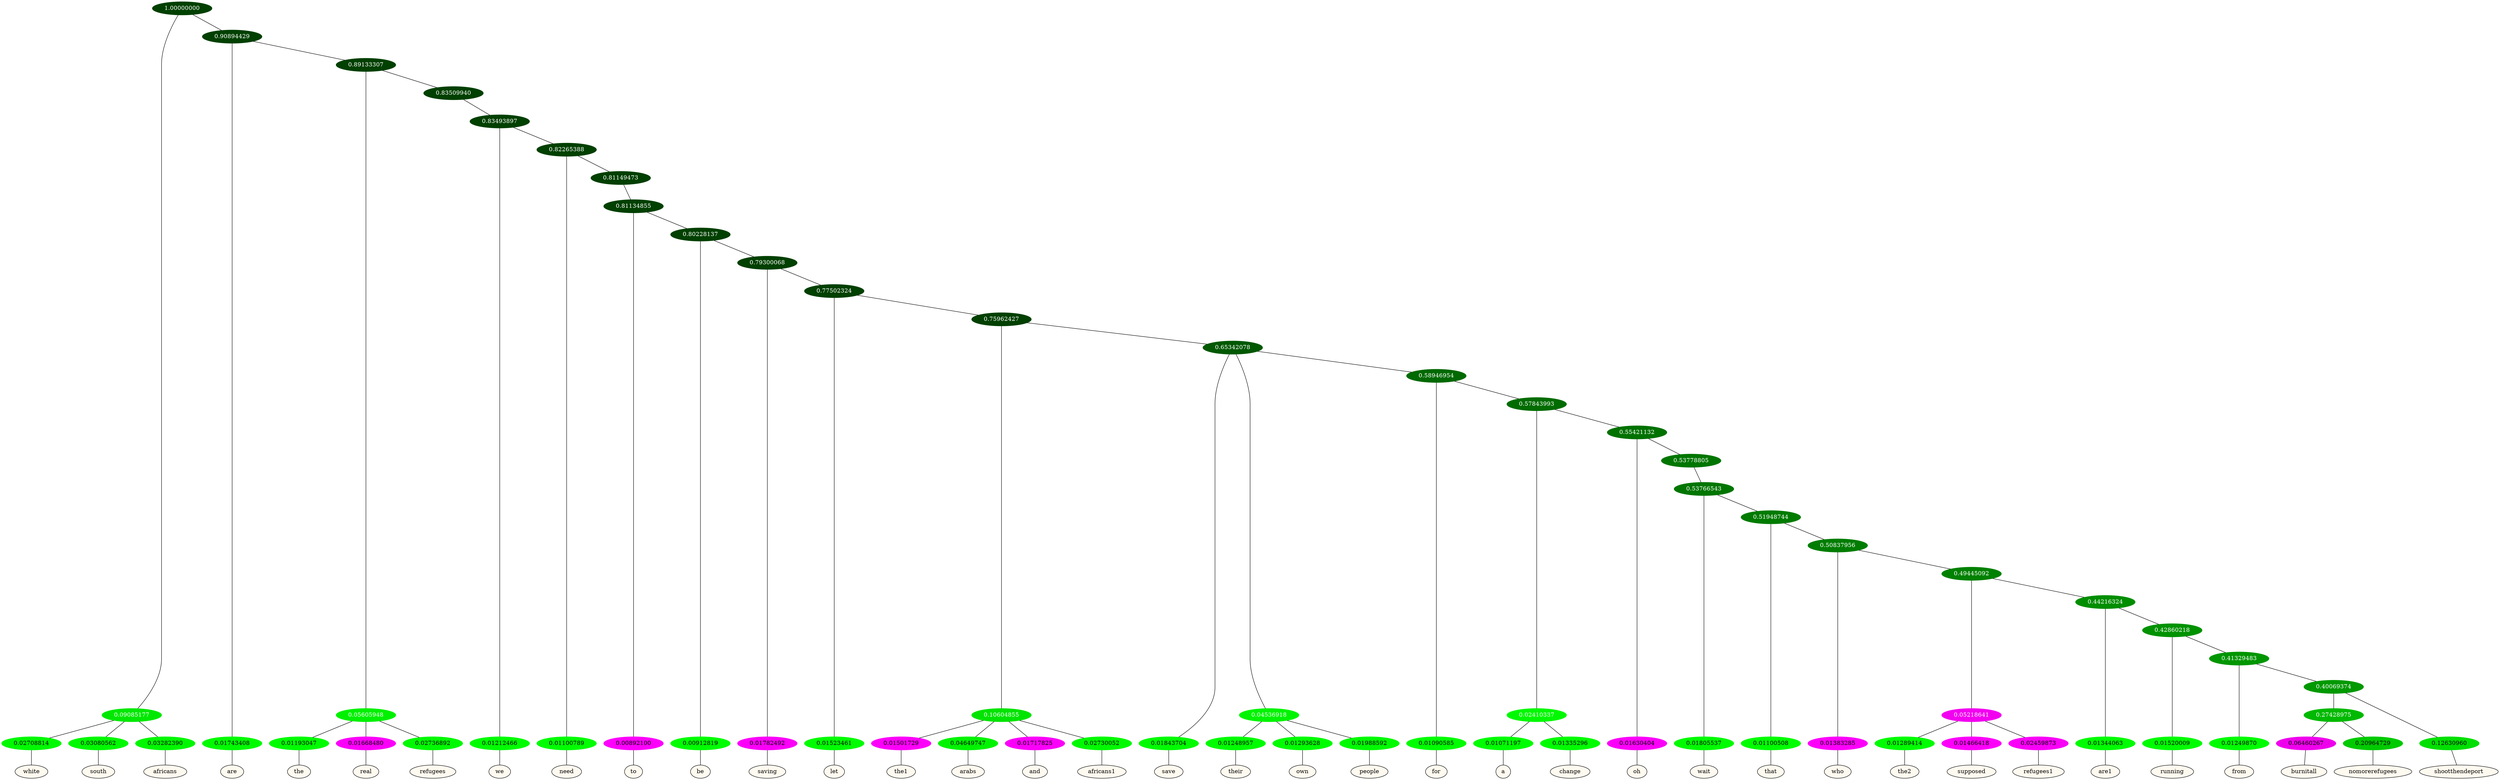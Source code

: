 graph {
	node [format=png height=0.15 nodesep=0.001 ordering=out overlap=prism overlap_scaling=0.01 ranksep=0.001 ratio=0.2 style=filled width=0.15]
	{
		rank=same
		a_w_3 [label=white color=black fillcolor=floralwhite style="filled,solid"]
		a_w_4 [label=south color=black fillcolor=floralwhite style="filled,solid"]
		a_w_5 [label=africans color=black fillcolor=floralwhite style="filled,solid"]
		a_w_6 [label=are color=black fillcolor=floralwhite style="filled,solid"]
		a_w_10 [label=the color=black fillcolor=floralwhite style="filled,solid"]
		a_w_11 [label=real color=black fillcolor=floralwhite style="filled,solid"]
		a_w_12 [label=refugees color=black fillcolor=floralwhite style="filled,solid"]
		a_w_14 [label=we color=black fillcolor=floralwhite style="filled,solid"]
		a_w_16 [label=need color=black fillcolor=floralwhite style="filled,solid"]
		a_w_19 [label=to color=black fillcolor=floralwhite style="filled,solid"]
		a_w_21 [label=be color=black fillcolor=floralwhite style="filled,solid"]
		a_w_23 [label=saving color=black fillcolor=floralwhite style="filled,solid"]
		a_w_25 [label=let color=black fillcolor=floralwhite style="filled,solid"]
		a_w_29 [label=the1 color=black fillcolor=floralwhite style="filled,solid"]
		a_w_30 [label=arabs color=black fillcolor=floralwhite style="filled,solid"]
		a_w_31 [label=and color=black fillcolor=floralwhite style="filled,solid"]
		a_w_32 [label=africans1 color=black fillcolor=floralwhite style="filled,solid"]
		a_w_33 [label=save color=black fillcolor=floralwhite style="filled,solid"]
		a_w_36 [label=their color=black fillcolor=floralwhite style="filled,solid"]
		a_w_37 [label=own color=black fillcolor=floralwhite style="filled,solid"]
		a_w_38 [label=people color=black fillcolor=floralwhite style="filled,solid"]
		a_w_39 [label=for color=black fillcolor=floralwhite style="filled,solid"]
		a_w_43 [label=a color=black fillcolor=floralwhite style="filled,solid"]
		a_w_44 [label=change color=black fillcolor=floralwhite style="filled,solid"]
		a_w_45 [label=oh color=black fillcolor=floralwhite style="filled,solid"]
		a_w_48 [label=wait color=black fillcolor=floralwhite style="filled,solid"]
		a_w_50 [label=that color=black fillcolor=floralwhite style="filled,solid"]
		a_w_52 [label=who color=black fillcolor=floralwhite style="filled,solid"]
		a_w_56 [label=the2 color=black fillcolor=floralwhite style="filled,solid"]
		a_w_57 [label=supposed color=black fillcolor=floralwhite style="filled,solid"]
		a_w_58 [label=refugees1 color=black fillcolor=floralwhite style="filled,solid"]
		a_w_59 [label=are1 color=black fillcolor=floralwhite style="filled,solid"]
		a_w_61 [label=running color=black fillcolor=floralwhite style="filled,solid"]
		a_w_63 [label=from color=black fillcolor=floralwhite style="filled,solid"]
		a_w_67 [label=burnitall color=black fillcolor=floralwhite style="filled,solid"]
		a_w_68 [label=nomorerefugees color=black fillcolor=floralwhite style="filled,solid"]
		a_w_66 [label=shootthendeport color=black fillcolor=floralwhite style="filled,solid"]
	}
	a_n_3 -- a_w_3
	a_n_4 -- a_w_4
	a_n_5 -- a_w_5
	a_n_6 -- a_w_6
	a_n_10 -- a_w_10
	a_n_11 -- a_w_11
	a_n_12 -- a_w_12
	a_n_14 -- a_w_14
	a_n_16 -- a_w_16
	a_n_19 -- a_w_19
	a_n_21 -- a_w_21
	a_n_23 -- a_w_23
	a_n_25 -- a_w_25
	a_n_29 -- a_w_29
	a_n_30 -- a_w_30
	a_n_31 -- a_w_31
	a_n_32 -- a_w_32
	a_n_33 -- a_w_33
	a_n_36 -- a_w_36
	a_n_37 -- a_w_37
	a_n_38 -- a_w_38
	a_n_39 -- a_w_39
	a_n_43 -- a_w_43
	a_n_44 -- a_w_44
	a_n_45 -- a_w_45
	a_n_48 -- a_w_48
	a_n_50 -- a_w_50
	a_n_52 -- a_w_52
	a_n_56 -- a_w_56
	a_n_57 -- a_w_57
	a_n_58 -- a_w_58
	a_n_59 -- a_w_59
	a_n_61 -- a_w_61
	a_n_63 -- a_w_63
	a_n_67 -- a_w_67
	a_n_68 -- a_w_68
	a_n_66 -- a_w_66
	{
		rank=same
		a_n_3 [label=0.02708814 color="0.334 1.000 0.973" fontcolor=black]
		a_n_4 [label=0.03080562 color="0.334 1.000 0.969" fontcolor=black]
		a_n_5 [label=0.03282390 color="0.334 1.000 0.967" fontcolor=black]
		a_n_6 [label=0.01743408 color="0.334 1.000 0.983" fontcolor=black]
		a_n_10 [label=0.01193047 color="0.334 1.000 0.988" fontcolor=black]
		a_n_11 [label=0.01668480 color="0.835 1.000 0.983" fontcolor=black]
		a_n_12 [label=0.02736892 color="0.334 1.000 0.973" fontcolor=black]
		a_n_14 [label=0.01212466 color="0.334 1.000 0.988" fontcolor=black]
		a_n_16 [label=0.01100789 color="0.334 1.000 0.989" fontcolor=black]
		a_n_19 [label=0.00892100 color="0.835 1.000 0.991" fontcolor=black]
		a_n_21 [label=0.00912819 color="0.334 1.000 0.991" fontcolor=black]
		a_n_23 [label=0.01782492 color="0.835 1.000 0.982" fontcolor=black]
		a_n_25 [label=0.01523461 color="0.334 1.000 0.985" fontcolor=black]
		a_n_29 [label=0.01501729 color="0.835 1.000 0.985" fontcolor=black]
		a_n_30 [label=0.04649747 color="0.334 1.000 0.954" fontcolor=black]
		a_n_31 [label=0.01717825 color="0.835 1.000 0.983" fontcolor=black]
		a_n_32 [label=0.02730052 color="0.334 1.000 0.973" fontcolor=black]
		a_n_33 [label=0.01843704 color="0.334 1.000 0.982" fontcolor=black]
		a_n_36 [label=0.01248957 color="0.334 1.000 0.988" fontcolor=black]
		a_n_37 [label=0.01293628 color="0.334 1.000 0.987" fontcolor=black]
		a_n_38 [label=0.01988592 color="0.334 1.000 0.980" fontcolor=black]
		a_n_39 [label=0.01090585 color="0.334 1.000 0.989" fontcolor=black]
		a_n_43 [label=0.01071197 color="0.334 1.000 0.989" fontcolor=black]
		a_n_44 [label=0.01335296 color="0.334 1.000 0.987" fontcolor=black]
		a_n_45 [label=0.01630404 color="0.835 1.000 0.984" fontcolor=black]
		a_n_48 [label=0.01805537 color="0.334 1.000 0.982" fontcolor=black]
		a_n_50 [label=0.01100508 color="0.334 1.000 0.989" fontcolor=black]
		a_n_52 [label=0.01383285 color="0.835 1.000 0.986" fontcolor=black]
		a_n_56 [label=0.01289414 color="0.334 1.000 0.987" fontcolor=black]
		a_n_57 [label=0.01466418 color="0.835 1.000 0.985" fontcolor=black]
		a_n_58 [label=0.02459873 color="0.835 1.000 0.975" fontcolor=black]
		a_n_59 [label=0.01344063 color="0.334 1.000 0.987" fontcolor=black]
		a_n_61 [label=0.01520009 color="0.334 1.000 0.985" fontcolor=black]
		a_n_63 [label=0.01249870 color="0.334 1.000 0.988" fontcolor=black]
		a_n_67 [label=0.06460267 color="0.835 1.000 0.935" fontcolor=black]
		a_n_68 [label=0.20964729 color="0.334 1.000 0.790" fontcolor=black]
		a_n_66 [label=0.12630960 color="0.334 1.000 0.874" fontcolor=black]
	}
	a_n_0 [label=1.00000000 color="0.334 1.000 0.250" fontcolor=grey99]
	a_n_1 [label=0.09085177 color="0.334 1.000 0.909" fontcolor=grey99]
	a_n_0 -- a_n_1
	a_n_2 [label=0.90894429 color="0.334 1.000 0.250" fontcolor=grey99]
	a_n_0 -- a_n_2
	a_n_1 -- a_n_3
	a_n_1 -- a_n_4
	a_n_1 -- a_n_5
	a_n_2 -- a_n_6
	a_n_7 [label=0.89133307 color="0.334 1.000 0.250" fontcolor=grey99]
	a_n_2 -- a_n_7
	a_n_8 [label=0.05605948 color="0.334 1.000 0.944" fontcolor=grey99]
	a_n_7 -- a_n_8
	a_n_9 [label=0.83509940 color="0.334 1.000 0.250" fontcolor=grey99]
	a_n_7 -- a_n_9
	a_n_8 -- a_n_10
	a_n_8 -- a_n_11
	a_n_8 -- a_n_12
	a_n_13 [label=0.83493897 color="0.334 1.000 0.250" fontcolor=grey99]
	a_n_9 -- a_n_13
	a_n_13 -- a_n_14
	a_n_15 [label=0.82265388 color="0.334 1.000 0.250" fontcolor=grey99]
	a_n_13 -- a_n_15
	a_n_15 -- a_n_16
	a_n_17 [label=0.81149473 color="0.334 1.000 0.250" fontcolor=grey99]
	a_n_15 -- a_n_17
	a_n_18 [label=0.81134855 color="0.334 1.000 0.250" fontcolor=grey99]
	a_n_17 -- a_n_18
	a_n_18 -- a_n_19
	a_n_20 [label=0.80228137 color="0.334 1.000 0.250" fontcolor=grey99]
	a_n_18 -- a_n_20
	a_n_20 -- a_n_21
	a_n_22 [label=0.79300068 color="0.334 1.000 0.250" fontcolor=grey99]
	a_n_20 -- a_n_22
	a_n_22 -- a_n_23
	a_n_24 [label=0.77502324 color="0.334 1.000 0.250" fontcolor=grey99]
	a_n_22 -- a_n_24
	a_n_24 -- a_n_25
	a_n_26 [label=0.75962427 color="0.334 1.000 0.250" fontcolor=grey99]
	a_n_24 -- a_n_26
	a_n_27 [label=0.10604855 color="0.334 1.000 0.894" fontcolor=grey99]
	a_n_26 -- a_n_27
	a_n_28 [label=0.65342078 color="0.334 1.000 0.347" fontcolor=grey99]
	a_n_26 -- a_n_28
	a_n_27 -- a_n_29
	a_n_27 -- a_n_30
	a_n_27 -- a_n_31
	a_n_27 -- a_n_32
	a_n_28 -- a_n_33
	a_n_34 [label=0.04536918 color="0.334 1.000 0.955" fontcolor=grey99]
	a_n_28 -- a_n_34
	a_n_35 [label=0.58946954 color="0.334 1.000 0.411" fontcolor=grey99]
	a_n_28 -- a_n_35
	a_n_34 -- a_n_36
	a_n_34 -- a_n_37
	a_n_34 -- a_n_38
	a_n_35 -- a_n_39
	a_n_40 [label=0.57843993 color="0.334 1.000 0.422" fontcolor=grey99]
	a_n_35 -- a_n_40
	a_n_41 [label=0.02410337 color="0.334 1.000 0.976" fontcolor=grey99]
	a_n_40 -- a_n_41
	a_n_42 [label=0.55421132 color="0.334 1.000 0.446" fontcolor=grey99]
	a_n_40 -- a_n_42
	a_n_41 -- a_n_43
	a_n_41 -- a_n_44
	a_n_42 -- a_n_45
	a_n_46 [label=0.53778805 color="0.334 1.000 0.462" fontcolor=grey99]
	a_n_42 -- a_n_46
	a_n_47 [label=0.53766543 color="0.334 1.000 0.462" fontcolor=grey99]
	a_n_46 -- a_n_47
	a_n_47 -- a_n_48
	a_n_49 [label=0.51948744 color="0.334 1.000 0.481" fontcolor=grey99]
	a_n_47 -- a_n_49
	a_n_49 -- a_n_50
	a_n_51 [label=0.50837956 color="0.334 1.000 0.492" fontcolor=grey99]
	a_n_49 -- a_n_51
	a_n_51 -- a_n_52
	a_n_53 [label=0.49445092 color="0.334 1.000 0.506" fontcolor=grey99]
	a_n_51 -- a_n_53
	a_n_54 [label=0.05218641 color="0.835 1.000 0.948" fontcolor=grey99]
	a_n_53 -- a_n_54
	a_n_55 [label=0.44216324 color="0.334 1.000 0.558" fontcolor=grey99]
	a_n_53 -- a_n_55
	a_n_54 -- a_n_56
	a_n_54 -- a_n_57
	a_n_54 -- a_n_58
	a_n_55 -- a_n_59
	a_n_60 [label=0.42860218 color="0.334 1.000 0.571" fontcolor=grey99]
	a_n_55 -- a_n_60
	a_n_60 -- a_n_61
	a_n_62 [label=0.41329483 color="0.334 1.000 0.587" fontcolor=grey99]
	a_n_60 -- a_n_62
	a_n_62 -- a_n_63
	a_n_64 [label=0.40069374 color="0.334 1.000 0.599" fontcolor=grey99]
	a_n_62 -- a_n_64
	a_n_65 [label=0.27428975 color="0.334 1.000 0.726" fontcolor=grey99]
	a_n_64 -- a_n_65
	a_n_64 -- a_n_66
	a_n_65 -- a_n_67
	a_n_65 -- a_n_68
}
